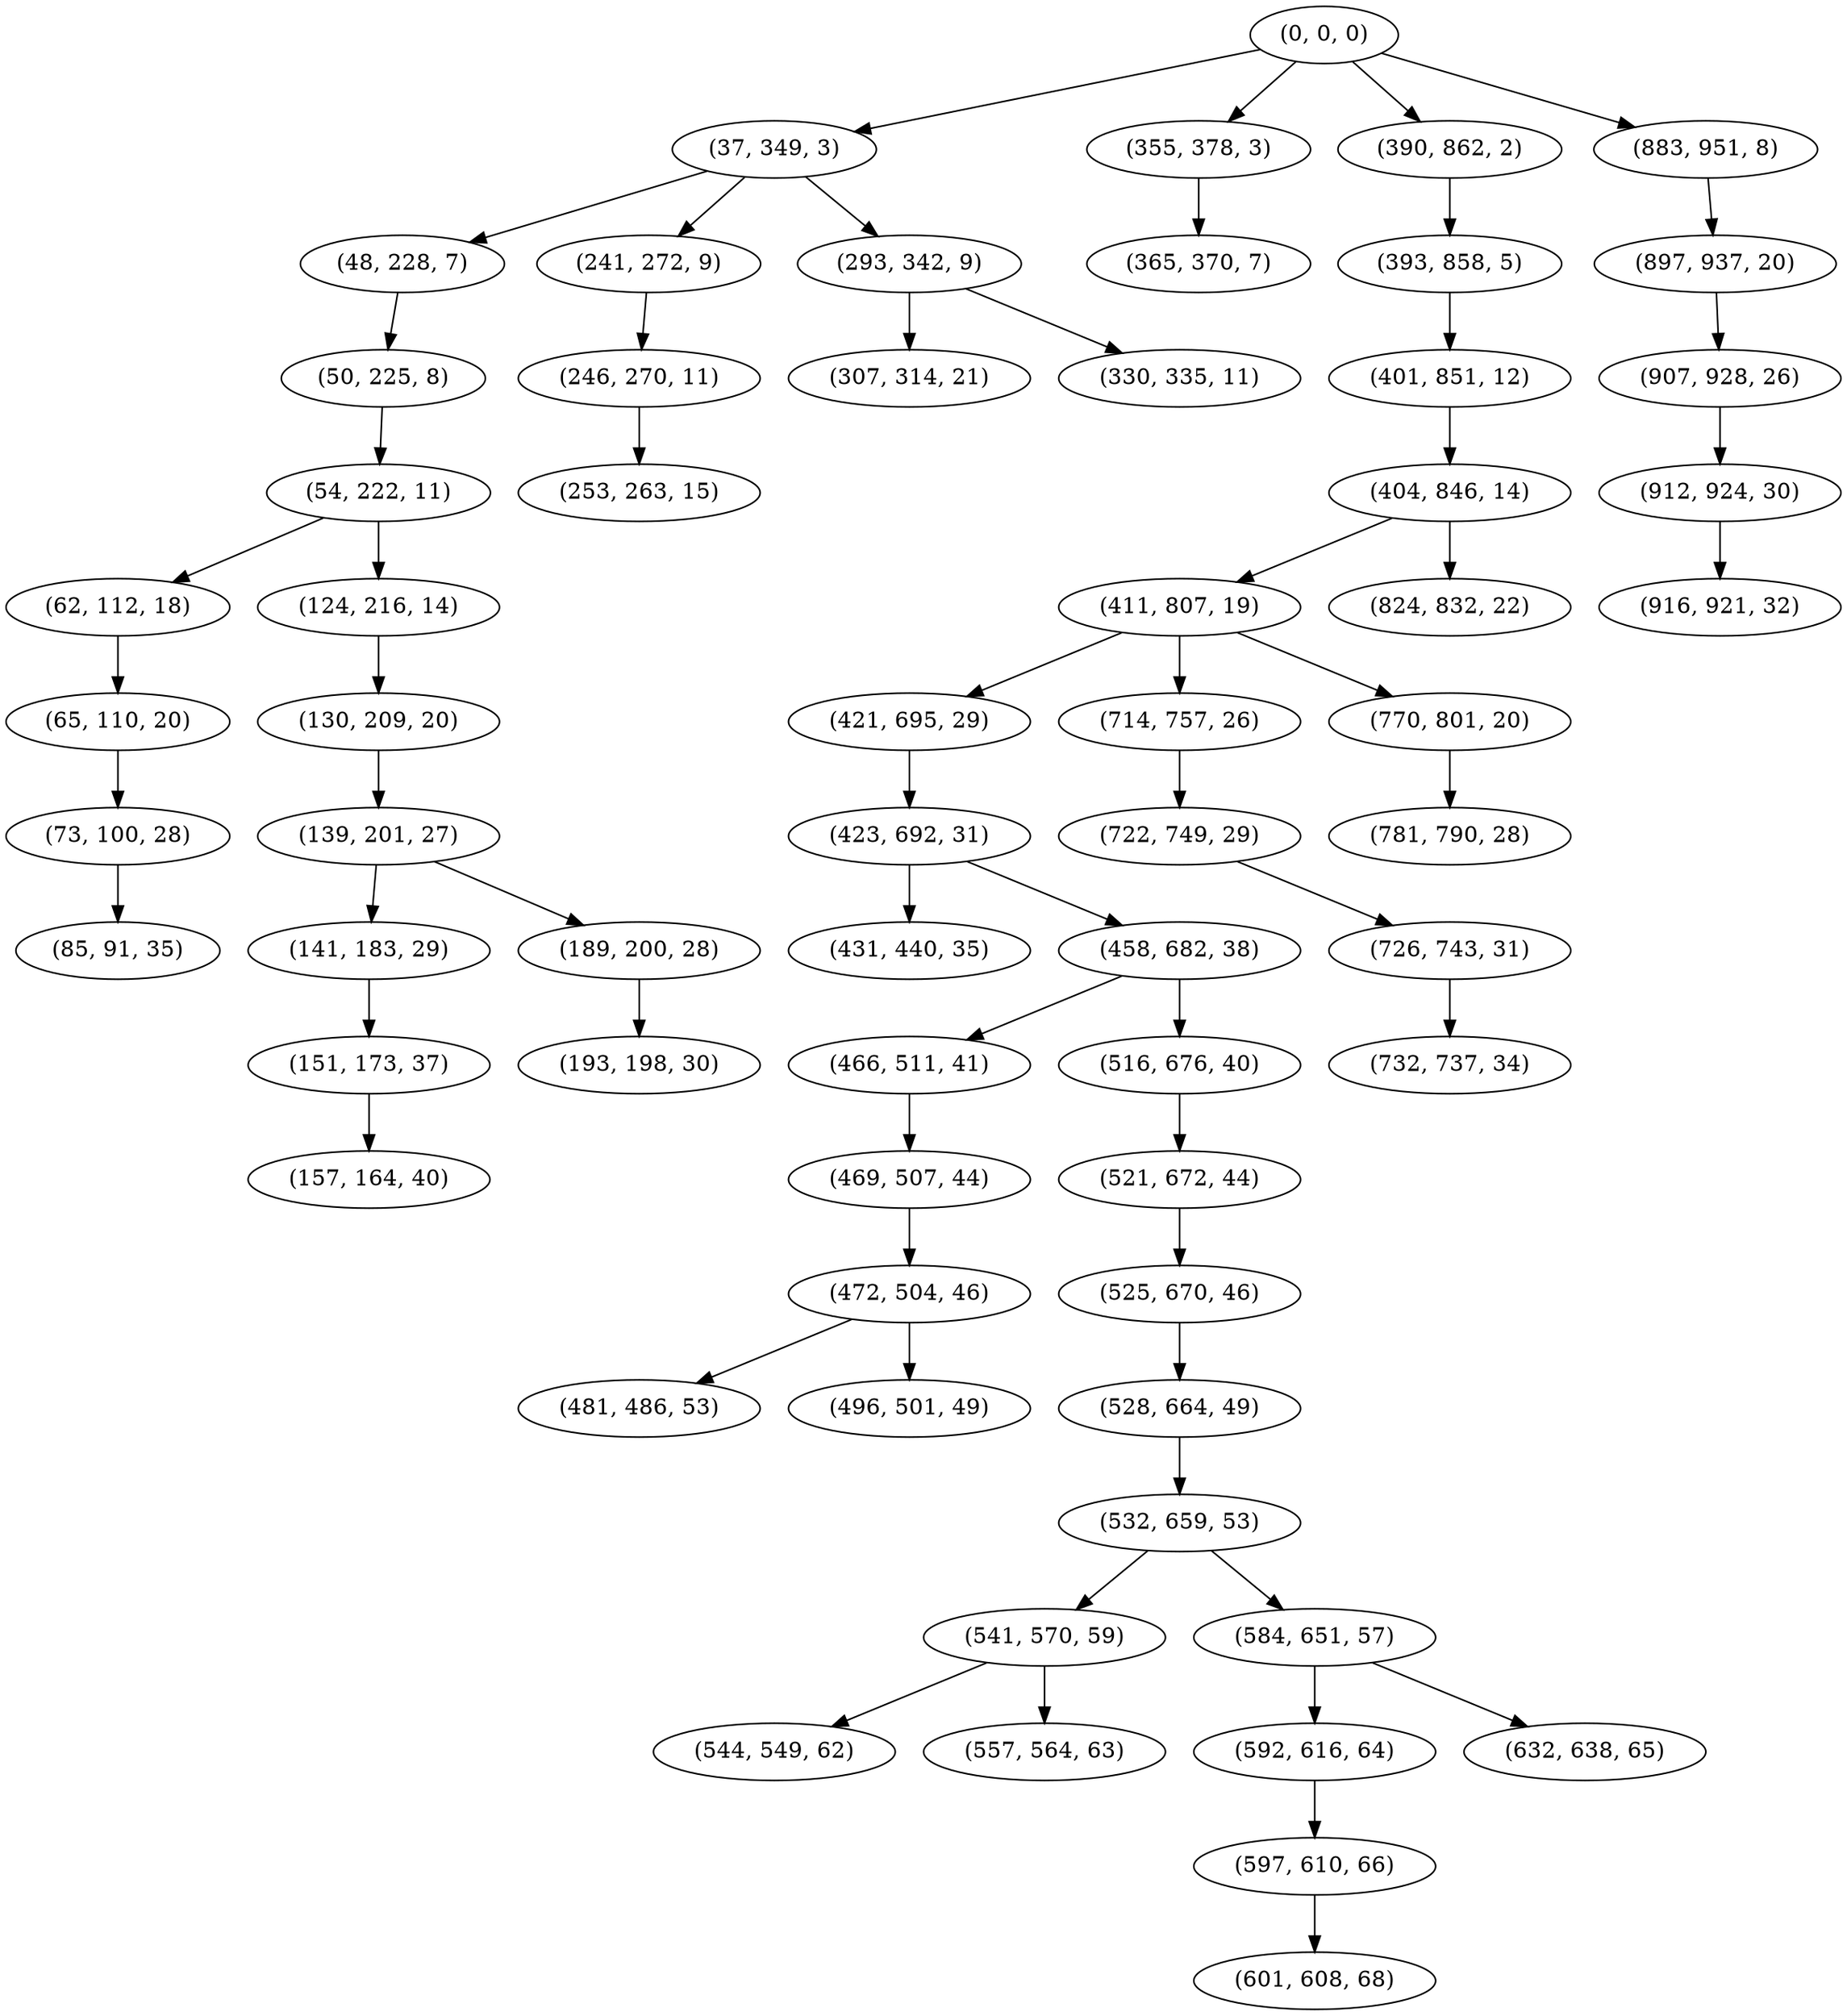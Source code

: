 digraph tree {
    "(0, 0, 0)";
    "(37, 349, 3)";
    "(48, 228, 7)";
    "(50, 225, 8)";
    "(54, 222, 11)";
    "(62, 112, 18)";
    "(65, 110, 20)";
    "(73, 100, 28)";
    "(85, 91, 35)";
    "(124, 216, 14)";
    "(130, 209, 20)";
    "(139, 201, 27)";
    "(141, 183, 29)";
    "(151, 173, 37)";
    "(157, 164, 40)";
    "(189, 200, 28)";
    "(193, 198, 30)";
    "(241, 272, 9)";
    "(246, 270, 11)";
    "(253, 263, 15)";
    "(293, 342, 9)";
    "(307, 314, 21)";
    "(330, 335, 11)";
    "(355, 378, 3)";
    "(365, 370, 7)";
    "(390, 862, 2)";
    "(393, 858, 5)";
    "(401, 851, 12)";
    "(404, 846, 14)";
    "(411, 807, 19)";
    "(421, 695, 29)";
    "(423, 692, 31)";
    "(431, 440, 35)";
    "(458, 682, 38)";
    "(466, 511, 41)";
    "(469, 507, 44)";
    "(472, 504, 46)";
    "(481, 486, 53)";
    "(496, 501, 49)";
    "(516, 676, 40)";
    "(521, 672, 44)";
    "(525, 670, 46)";
    "(528, 664, 49)";
    "(532, 659, 53)";
    "(541, 570, 59)";
    "(544, 549, 62)";
    "(557, 564, 63)";
    "(584, 651, 57)";
    "(592, 616, 64)";
    "(597, 610, 66)";
    "(601, 608, 68)";
    "(632, 638, 65)";
    "(714, 757, 26)";
    "(722, 749, 29)";
    "(726, 743, 31)";
    "(732, 737, 34)";
    "(770, 801, 20)";
    "(781, 790, 28)";
    "(824, 832, 22)";
    "(883, 951, 8)";
    "(897, 937, 20)";
    "(907, 928, 26)";
    "(912, 924, 30)";
    "(916, 921, 32)";
    "(0, 0, 0)" -> "(37, 349, 3)";
    "(0, 0, 0)" -> "(355, 378, 3)";
    "(0, 0, 0)" -> "(390, 862, 2)";
    "(0, 0, 0)" -> "(883, 951, 8)";
    "(37, 349, 3)" -> "(48, 228, 7)";
    "(37, 349, 3)" -> "(241, 272, 9)";
    "(37, 349, 3)" -> "(293, 342, 9)";
    "(48, 228, 7)" -> "(50, 225, 8)";
    "(50, 225, 8)" -> "(54, 222, 11)";
    "(54, 222, 11)" -> "(62, 112, 18)";
    "(54, 222, 11)" -> "(124, 216, 14)";
    "(62, 112, 18)" -> "(65, 110, 20)";
    "(65, 110, 20)" -> "(73, 100, 28)";
    "(73, 100, 28)" -> "(85, 91, 35)";
    "(124, 216, 14)" -> "(130, 209, 20)";
    "(130, 209, 20)" -> "(139, 201, 27)";
    "(139, 201, 27)" -> "(141, 183, 29)";
    "(139, 201, 27)" -> "(189, 200, 28)";
    "(141, 183, 29)" -> "(151, 173, 37)";
    "(151, 173, 37)" -> "(157, 164, 40)";
    "(189, 200, 28)" -> "(193, 198, 30)";
    "(241, 272, 9)" -> "(246, 270, 11)";
    "(246, 270, 11)" -> "(253, 263, 15)";
    "(293, 342, 9)" -> "(307, 314, 21)";
    "(293, 342, 9)" -> "(330, 335, 11)";
    "(355, 378, 3)" -> "(365, 370, 7)";
    "(390, 862, 2)" -> "(393, 858, 5)";
    "(393, 858, 5)" -> "(401, 851, 12)";
    "(401, 851, 12)" -> "(404, 846, 14)";
    "(404, 846, 14)" -> "(411, 807, 19)";
    "(404, 846, 14)" -> "(824, 832, 22)";
    "(411, 807, 19)" -> "(421, 695, 29)";
    "(411, 807, 19)" -> "(714, 757, 26)";
    "(411, 807, 19)" -> "(770, 801, 20)";
    "(421, 695, 29)" -> "(423, 692, 31)";
    "(423, 692, 31)" -> "(431, 440, 35)";
    "(423, 692, 31)" -> "(458, 682, 38)";
    "(458, 682, 38)" -> "(466, 511, 41)";
    "(458, 682, 38)" -> "(516, 676, 40)";
    "(466, 511, 41)" -> "(469, 507, 44)";
    "(469, 507, 44)" -> "(472, 504, 46)";
    "(472, 504, 46)" -> "(481, 486, 53)";
    "(472, 504, 46)" -> "(496, 501, 49)";
    "(516, 676, 40)" -> "(521, 672, 44)";
    "(521, 672, 44)" -> "(525, 670, 46)";
    "(525, 670, 46)" -> "(528, 664, 49)";
    "(528, 664, 49)" -> "(532, 659, 53)";
    "(532, 659, 53)" -> "(541, 570, 59)";
    "(532, 659, 53)" -> "(584, 651, 57)";
    "(541, 570, 59)" -> "(544, 549, 62)";
    "(541, 570, 59)" -> "(557, 564, 63)";
    "(584, 651, 57)" -> "(592, 616, 64)";
    "(584, 651, 57)" -> "(632, 638, 65)";
    "(592, 616, 64)" -> "(597, 610, 66)";
    "(597, 610, 66)" -> "(601, 608, 68)";
    "(714, 757, 26)" -> "(722, 749, 29)";
    "(722, 749, 29)" -> "(726, 743, 31)";
    "(726, 743, 31)" -> "(732, 737, 34)";
    "(770, 801, 20)" -> "(781, 790, 28)";
    "(883, 951, 8)" -> "(897, 937, 20)";
    "(897, 937, 20)" -> "(907, 928, 26)";
    "(907, 928, 26)" -> "(912, 924, 30)";
    "(912, 924, 30)" -> "(916, 921, 32)";
}
